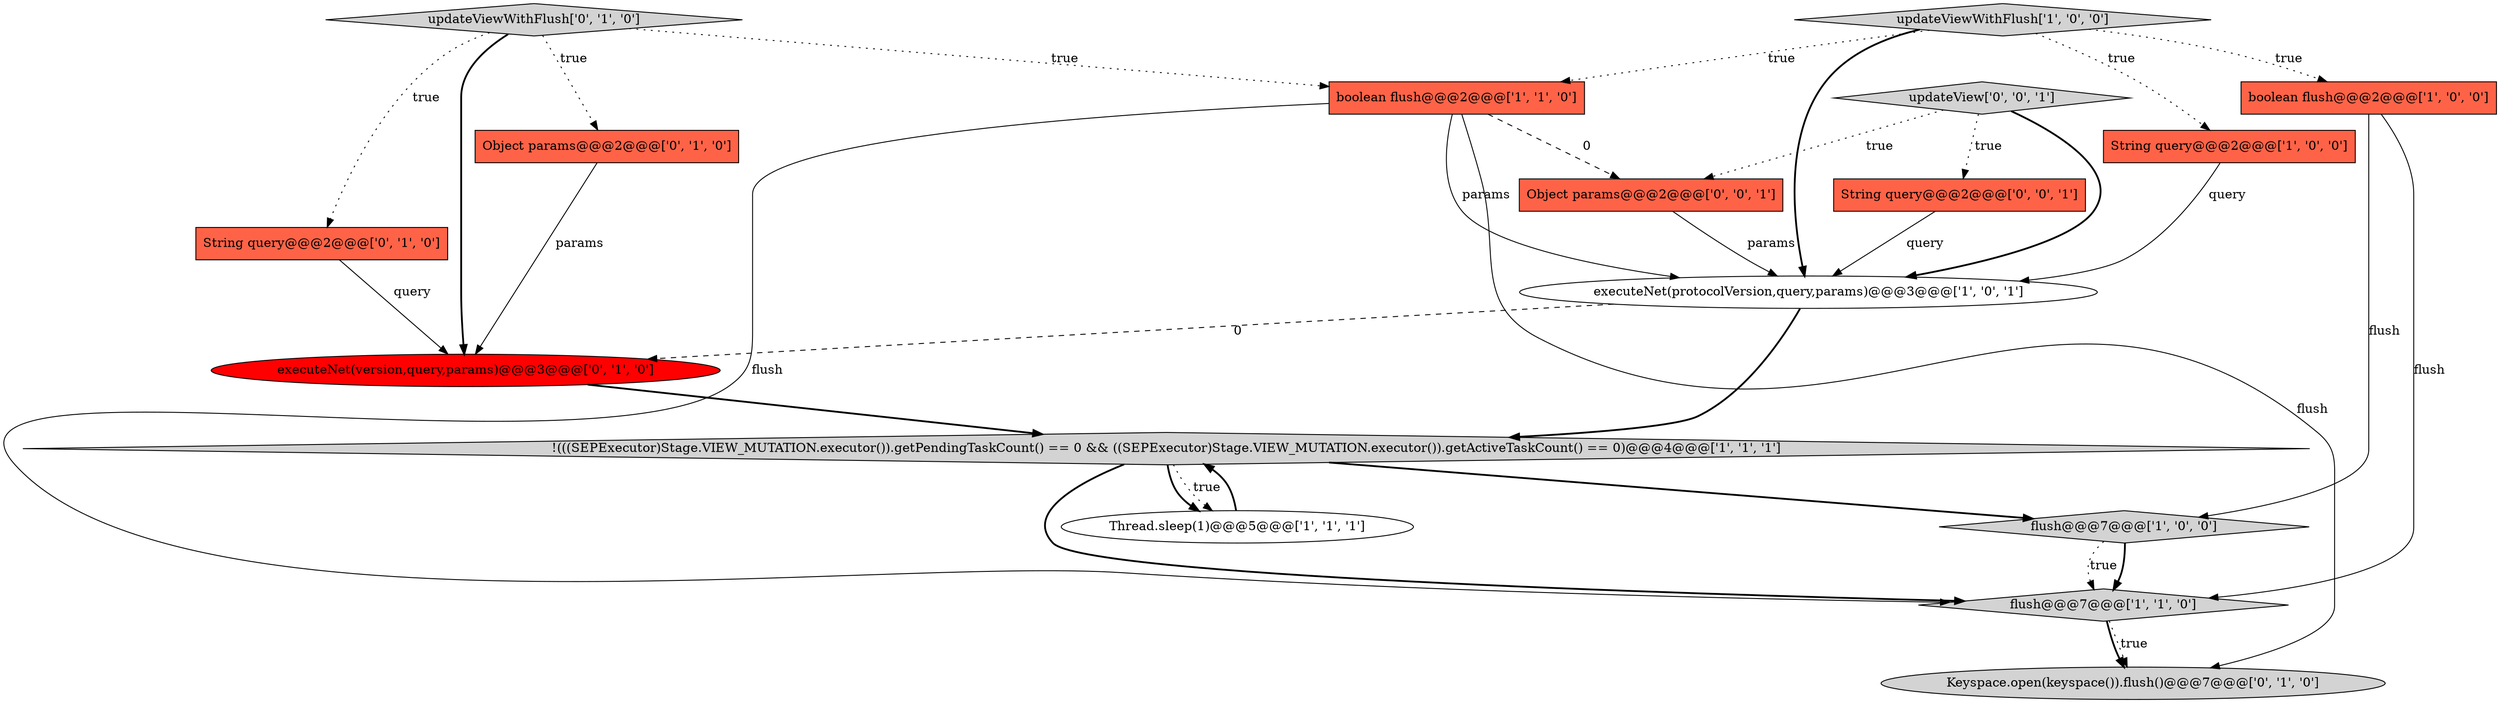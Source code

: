 digraph {
7 [style = filled, label = "boolean flush@@@2@@@['1', '0', '0']", fillcolor = tomato, shape = box image = "AAA0AAABBB1BBB"];
0 [style = filled, label = "updateViewWithFlush['1', '0', '0']", fillcolor = lightgray, shape = diamond image = "AAA0AAABBB1BBB"];
11 [style = filled, label = "Object params@@@2@@@['0', '1', '0']", fillcolor = tomato, shape = box image = "AAA0AAABBB2BBB"];
2 [style = filled, label = "flush@@@7@@@['1', '0', '0']", fillcolor = lightgray, shape = diamond image = "AAA0AAABBB1BBB"];
1 [style = filled, label = "Thread.sleep(1)@@@5@@@['1', '1', '1']", fillcolor = white, shape = ellipse image = "AAA0AAABBB1BBB"];
3 [style = filled, label = "!(((SEPExecutor)Stage.VIEW_MUTATION.executor()).getPendingTaskCount() == 0 && ((SEPExecutor)Stage.VIEW_MUTATION.executor()).getActiveTaskCount() == 0)@@@4@@@['1', '1', '1']", fillcolor = lightgray, shape = diamond image = "AAA0AAABBB1BBB"];
13 [style = filled, label = "updateViewWithFlush['0', '1', '0']", fillcolor = lightgray, shape = diamond image = "AAA0AAABBB2BBB"];
5 [style = filled, label = "String query@@@2@@@['1', '0', '0']", fillcolor = tomato, shape = box image = "AAA0AAABBB1BBB"];
15 [style = filled, label = "updateView['0', '0', '1']", fillcolor = lightgray, shape = diamond image = "AAA0AAABBB3BBB"];
9 [style = filled, label = "Keyspace.open(keyspace()).flush()@@@7@@@['0', '1', '0']", fillcolor = lightgray, shape = ellipse image = "AAA0AAABBB2BBB"];
12 [style = filled, label = "String query@@@2@@@['0', '1', '0']", fillcolor = tomato, shape = box image = "AAA0AAABBB2BBB"];
4 [style = filled, label = "flush@@@7@@@['1', '1', '0']", fillcolor = lightgray, shape = diamond image = "AAA0AAABBB1BBB"];
10 [style = filled, label = "executeNet(version,query,params)@@@3@@@['0', '1', '0']", fillcolor = red, shape = ellipse image = "AAA1AAABBB2BBB"];
8 [style = filled, label = "boolean flush@@@2@@@['1', '1', '0']", fillcolor = tomato, shape = box image = "AAA0AAABBB1BBB"];
14 [style = filled, label = "String query@@@2@@@['0', '0', '1']", fillcolor = tomato, shape = box image = "AAA0AAABBB3BBB"];
6 [style = filled, label = "executeNet(protocolVersion,query,params)@@@3@@@['1', '0', '1']", fillcolor = white, shape = ellipse image = "AAA0AAABBB1BBB"];
16 [style = filled, label = "Object params@@@2@@@['0', '0', '1']", fillcolor = tomato, shape = box image = "AAA0AAABBB3BBB"];
4->9 [style = bold, label=""];
6->3 [style = bold, label=""];
13->10 [style = bold, label=""];
8->16 [style = dashed, label="0"];
0->5 [style = dotted, label="true"];
7->4 [style = solid, label="flush"];
3->1 [style = bold, label=""];
13->12 [style = dotted, label="true"];
0->6 [style = bold, label=""];
7->2 [style = solid, label="flush"];
8->4 [style = solid, label="flush"];
12->10 [style = solid, label="query"];
1->3 [style = bold, label=""];
14->6 [style = solid, label="query"];
10->3 [style = bold, label=""];
15->6 [style = bold, label=""];
15->14 [style = dotted, label="true"];
15->16 [style = dotted, label="true"];
11->10 [style = solid, label="params"];
8->6 [style = solid, label="params"];
2->4 [style = bold, label=""];
3->4 [style = bold, label=""];
6->10 [style = dashed, label="0"];
0->8 [style = dotted, label="true"];
16->6 [style = solid, label="params"];
3->2 [style = bold, label=""];
13->8 [style = dotted, label="true"];
2->4 [style = dotted, label="true"];
13->11 [style = dotted, label="true"];
8->9 [style = solid, label="flush"];
5->6 [style = solid, label="query"];
4->9 [style = dotted, label="true"];
3->1 [style = dotted, label="true"];
0->7 [style = dotted, label="true"];
}
